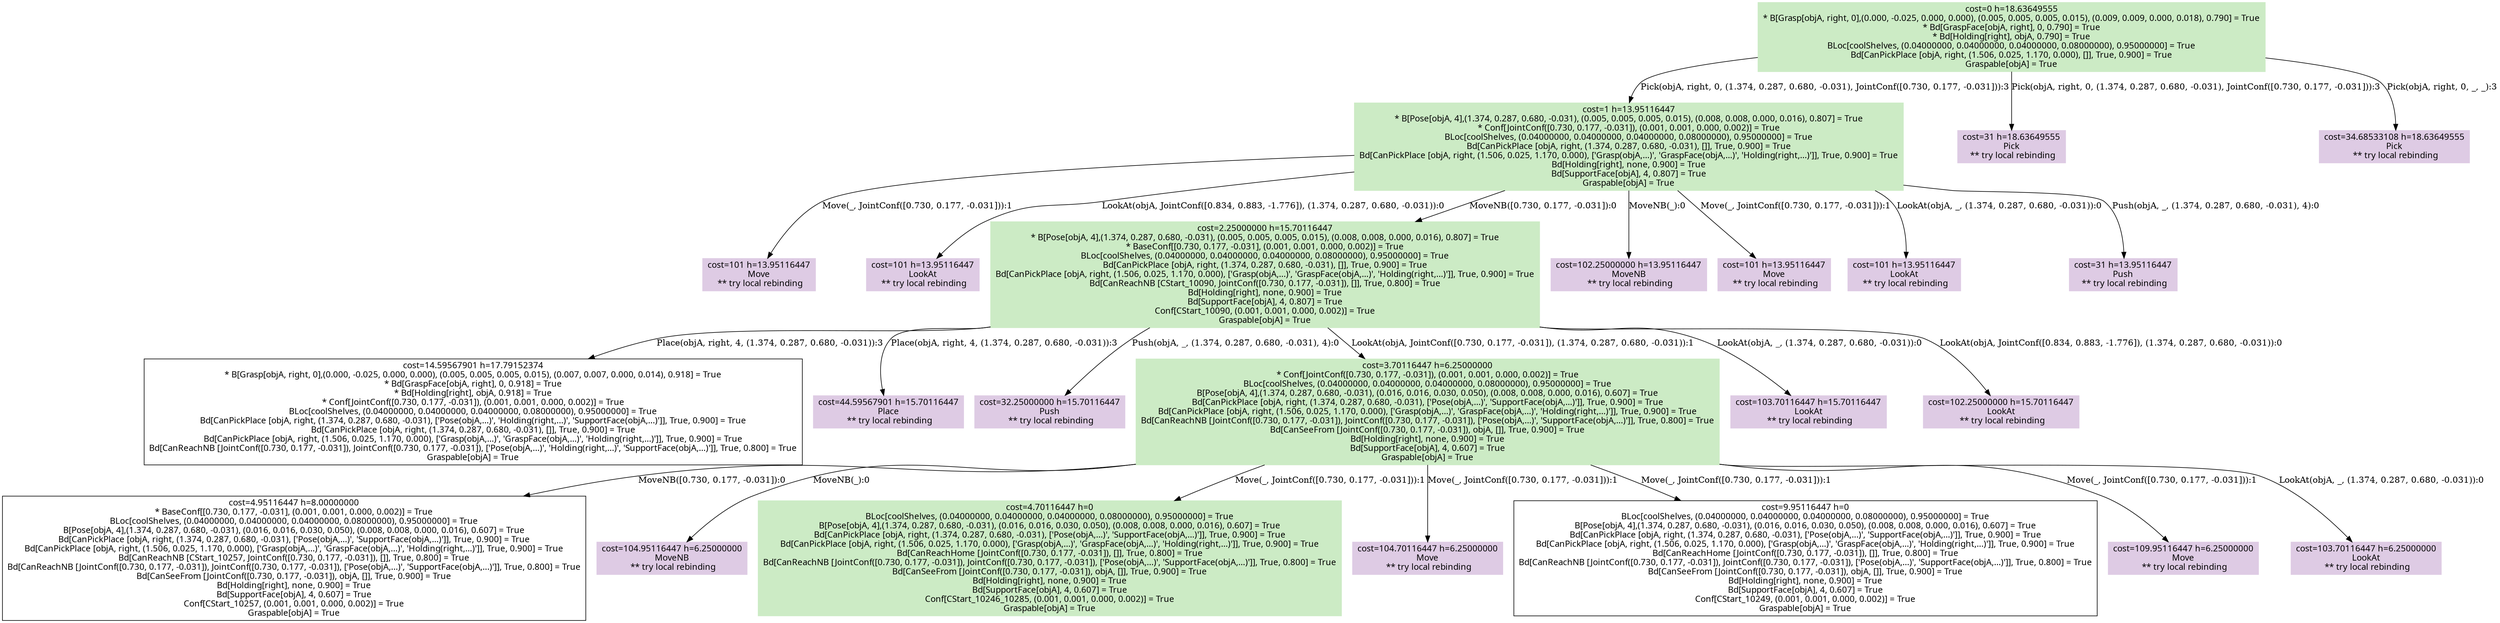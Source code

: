 digraph G {
    ordering=out;
    node [fontname=HelveticaBold];
    "4511" [shape=box, style=filled, colorscheme=pastel16, color=2, label="cost=0 h=18.63649555\n* B[Grasp[objA, right, 0],(0.000, -0.025, 0.000, 0.000), (0.005, 0.005, 0.005, 0.015), (0.009, 0.009, 0.000, 0.018), 0.790] = True\n* Bd[GraspFace[objA, right], 0, 0.790] = True\n* Bd[Holding[right], objA, 0.790] = True\nBLoc[coolShelves, (0.04000000, 0.04000000, 0.04000000, 0.08000000), 0.95000000] = True\nBd[CanPickPlace [objA, right, (1.506, 0.025, 1.170, 0.000), []], True, 0.900] = True\nGraspable[objA] = True\n"];
    "4511" [shape=box, label="cost=0 h=18.63649555\n* B[Grasp[objA, right, 0],(0.000, -0.025, 0.000, 0.000), (0.005, 0.005, 0.005, 0.015), (0.009, 0.009, 0.000, 0.018), 0.790] = True\n* Bd[GraspFace[objA, right], 0, 0.790] = True\n* Bd[Holding[right], objA, 0.790] = True\nBLoc[coolShelves, (0.04000000, 0.04000000, 0.04000000, 0.08000000), 0.95000000] = True\nBd[CanPickPlace [objA, right, (1.506, 0.025, 1.170, 0.000), []], True, 0.900] = True\nGraspable[objA] = True\n"];
    "5523" [shape=box, label="cost=1 h=13.95116447\n* B[Pose[objA, 4],(1.374, 0.287, 0.680, -0.031), (0.005, 0.005, 0.005, 0.015), (0.008, 0.008, 0.000, 0.016), 0.807] = True\n* Conf[JointConf([0.730, 0.177, -0.031]), (0.001, 0.001, 0.000, 0.002)] = True\nBLoc[coolShelves, (0.04000000, 0.04000000, 0.04000000, 0.08000000), 0.95000000] = True\nBd[CanPickPlace [objA, right, (1.374, 0.287, 0.680, -0.031), []], True, 0.900] = True\nBd[CanPickPlace [objA, right, (1.506, 0.025, 1.170, 0.000), ['Grasp(objA,...)', 'GraspFace(objA,...)', 'Holding(right,...)']], True, 0.900] = True\nBd[Holding[right], none, 0.900] = True\nBd[SupportFace[objA], 4, 0.807] = True\nGraspable[objA] = True\n"];
    "4511" -> "5523"[label="Pick(objA, right, 0, (1.374, 0.287, 0.680, -0.031), JointConf([0.730, 0.177, -0.031])):3"];
    "4511" [shape=box, label="cost=0 h=18.63649555\n* B[Grasp[objA, right, 0],(0.000, -0.025, 0.000, 0.000), (0.005, 0.005, 0.005, 0.015), (0.009, 0.009, 0.000, 0.018), 0.790] = True\n* Bd[GraspFace[objA, right], 0, 0.790] = True\n* Bd[Holding[right], objA, 0.790] = True\nBLoc[coolShelves, (0.04000000, 0.04000000, 0.04000000, 0.08000000), 0.95000000] = True\nBd[CanPickPlace [objA, right, (1.506, 0.025, 1.170, 0.000), []], True, 0.900] = True\nGraspable[objA] = True\n"];
    "5529" [shape=box, style=filled, colorscheme=pastel16, color=4, label="cost=31 h=18.63649555\nPick\n ** try local rebinding"];
    "4511" -> "5529"[label="Pick(objA, right, 0, (1.374, 0.287, 0.680, -0.031), JointConf([0.730, 0.177, -0.031])):3"];
    "4511" [shape=box, label="cost=0 h=18.63649555\n* B[Grasp[objA, right, 0],(0.000, -0.025, 0.000, 0.000), (0.005, 0.005, 0.005, 0.015), (0.009, 0.009, 0.000, 0.018), 0.790] = True\n* Bd[GraspFace[objA, right], 0, 0.790] = True\n* Bd[Holding[right], objA, 0.790] = True\nBLoc[coolShelves, (0.04000000, 0.04000000, 0.04000000, 0.08000000), 0.95000000] = True\nBd[CanPickPlace [objA, right, (1.506, 0.025, 1.170, 0.000), []], True, 0.900] = True\nGraspable[objA] = True\n"];
    "5533" [shape=box, style=filled, colorscheme=pastel16, color=4, label="cost=34.68533108 h=18.63649555\nPick\n ** try local rebinding"];
    "4511" -> "5533"[label="Pick(objA, right, 0, _, _):3"];
    "5523" [shape=box, style=filled, colorscheme=pastel16, color=2, label="cost=1 h=13.95116447\n* B[Pose[objA, 4],(1.374, 0.287, 0.680, -0.031), (0.005, 0.005, 0.005, 0.015), (0.008, 0.008, 0.000, 0.016), 0.807] = True\n* Conf[JointConf([0.730, 0.177, -0.031]), (0.001, 0.001, 0.000, 0.002)] = True\nBLoc[coolShelves, (0.04000000, 0.04000000, 0.04000000, 0.08000000), 0.95000000] = True\nBd[CanPickPlace [objA, right, (1.374, 0.287, 0.680, -0.031), []], True, 0.900] = True\nBd[CanPickPlace [objA, right, (1.506, 0.025, 1.170, 0.000), ['Grasp(objA,...)', 'GraspFace(objA,...)', 'Holding(right,...)']], True, 0.900] = True\nBd[Holding[right], none, 0.900] = True\nBd[SupportFace[objA], 4, 0.807] = True\nGraspable[objA] = True\n"];
    "5523" [shape=box, label="cost=1 h=13.95116447\n* B[Pose[objA, 4],(1.374, 0.287, 0.680, -0.031), (0.005, 0.005, 0.005, 0.015), (0.008, 0.008, 0.000, 0.016), 0.807] = True\n* Conf[JointConf([0.730, 0.177, -0.031]), (0.001, 0.001, 0.000, 0.002)] = True\nBLoc[coolShelves, (0.04000000, 0.04000000, 0.04000000, 0.08000000), 0.95000000] = True\nBd[CanPickPlace [objA, right, (1.374, 0.287, 0.680, -0.031), []], True, 0.900] = True\nBd[CanPickPlace [objA, right, (1.506, 0.025, 1.170, 0.000), ['Grasp(objA,...)', 'GraspFace(objA,...)', 'Holding(right,...)']], True, 0.900] = True\nBd[Holding[right], none, 0.900] = True\nBd[SupportFace[objA], 4, 0.807] = True\nGraspable[objA] = True\n"];
    "5534" [shape=box, style=filled, colorscheme=pastel16, color=4, label="cost=101 h=13.95116447\nMove\n ** try local rebinding"];
    "5523" -> "5534"[label="Move(_, JointConf([0.730, 0.177, -0.031])):1"];
    "5523" [shape=box, label="cost=1 h=13.95116447\n* B[Pose[objA, 4],(1.374, 0.287, 0.680, -0.031), (0.005, 0.005, 0.005, 0.015), (0.008, 0.008, 0.000, 0.016), 0.807] = True\n* Conf[JointConf([0.730, 0.177, -0.031]), (0.001, 0.001, 0.000, 0.002)] = True\nBLoc[coolShelves, (0.04000000, 0.04000000, 0.04000000, 0.08000000), 0.95000000] = True\nBd[CanPickPlace [objA, right, (1.374, 0.287, 0.680, -0.031), []], True, 0.900] = True\nBd[CanPickPlace [objA, right, (1.506, 0.025, 1.170, 0.000), ['Grasp(objA,...)', 'GraspFace(objA,...)', 'Holding(right,...)']], True, 0.900] = True\nBd[Holding[right], none, 0.900] = True\nBd[SupportFace[objA], 4, 0.807] = True\nGraspable[objA] = True\n"];
    "5535" [shape=box, style=filled, colorscheme=pastel16, color=4, label="cost=101 h=13.95116447\nLookAt\n ** try local rebinding"];
    "5523" -> "5535"[label="LookAt(objA, JointConf([0.834, 0.883, -1.776]), (1.374, 0.287, 0.680, -0.031)):0"];
    "5523" [shape=box, label="cost=1 h=13.95116447\n* B[Pose[objA, 4],(1.374, 0.287, 0.680, -0.031), (0.005, 0.005, 0.005, 0.015), (0.008, 0.008, 0.000, 0.016), 0.807] = True\n* Conf[JointConf([0.730, 0.177, -0.031]), (0.001, 0.001, 0.000, 0.002)] = True\nBLoc[coolShelves, (0.04000000, 0.04000000, 0.04000000, 0.08000000), 0.95000000] = True\nBd[CanPickPlace [objA, right, (1.374, 0.287, 0.680, -0.031), []], True, 0.900] = True\nBd[CanPickPlace [objA, right, (1.506, 0.025, 1.170, 0.000), ['Grasp(objA,...)', 'GraspFace(objA,...)', 'Holding(right,...)']], True, 0.900] = True\nBd[Holding[right], none, 0.900] = True\nBd[SupportFace[objA], 4, 0.807] = True\nGraspable[objA] = True\n"];
    "5536" [shape=box, label="cost=2.25000000 h=15.70116447\n* B[Pose[objA, 4],(1.374, 0.287, 0.680, -0.031), (0.005, 0.005, 0.005, 0.015), (0.008, 0.008, 0.000, 0.016), 0.807] = True\n* BaseConf[[0.730, 0.177, -0.031], (0.001, 0.001, 0.000, 0.002)] = True\nBLoc[coolShelves, (0.04000000, 0.04000000, 0.04000000, 0.08000000), 0.95000000] = True\nBd[CanPickPlace [objA, right, (1.374, 0.287, 0.680, -0.031), []], True, 0.900] = True\nBd[CanPickPlace [objA, right, (1.506, 0.025, 1.170, 0.000), ['Grasp(objA,...)', 'GraspFace(objA,...)', 'Holding(right,...)']], True, 0.900] = True\nBd[CanReachNB [CStart_10090, JointConf([0.730, 0.177, -0.031]), []], True, 0.800] = True\nBd[Holding[right], none, 0.900] = True\nBd[SupportFace[objA], 4, 0.807] = True\nConf[CStart_10090, (0.001, 0.001, 0.000, 0.002)] = True\nGraspable[objA] = True\n"];
    "5523" -> "5536"[label="MoveNB([0.730, 0.177, -0.031]):0"];
    "5523" [shape=box, label="cost=1 h=13.95116447\n* B[Pose[objA, 4],(1.374, 0.287, 0.680, -0.031), (0.005, 0.005, 0.005, 0.015), (0.008, 0.008, 0.000, 0.016), 0.807] = True\n* Conf[JointConf([0.730, 0.177, -0.031]), (0.001, 0.001, 0.000, 0.002)] = True\nBLoc[coolShelves, (0.04000000, 0.04000000, 0.04000000, 0.08000000), 0.95000000] = True\nBd[CanPickPlace [objA, right, (1.374, 0.287, 0.680, -0.031), []], True, 0.900] = True\nBd[CanPickPlace [objA, right, (1.506, 0.025, 1.170, 0.000), ['Grasp(objA,...)', 'GraspFace(objA,...)', 'Holding(right,...)']], True, 0.900] = True\nBd[Holding[right], none, 0.900] = True\nBd[SupportFace[objA], 4, 0.807] = True\nGraspable[objA] = True\n"];
    "5537" [shape=box, style=filled, colorscheme=pastel16, color=4, label="cost=102.25000000 h=13.95116447\nMoveNB\n ** try local rebinding"];
    "5523" -> "5537"[label="MoveNB(_):0"];
    "5523" [shape=box, label="cost=1 h=13.95116447\n* B[Pose[objA, 4],(1.374, 0.287, 0.680, -0.031), (0.005, 0.005, 0.005, 0.015), (0.008, 0.008, 0.000, 0.016), 0.807] = True\n* Conf[JointConf([0.730, 0.177, -0.031]), (0.001, 0.001, 0.000, 0.002)] = True\nBLoc[coolShelves, (0.04000000, 0.04000000, 0.04000000, 0.08000000), 0.95000000] = True\nBd[CanPickPlace [objA, right, (1.374, 0.287, 0.680, -0.031), []], True, 0.900] = True\nBd[CanPickPlace [objA, right, (1.506, 0.025, 1.170, 0.000), ['Grasp(objA,...)', 'GraspFace(objA,...)', 'Holding(right,...)']], True, 0.900] = True\nBd[Holding[right], none, 0.900] = True\nBd[SupportFace[objA], 4, 0.807] = True\nGraspable[objA] = True\n"];
    "5540" [shape=box, style=filled, colorscheme=pastel16, color=4, label="cost=101 h=13.95116447\nMove\n ** try local rebinding"];
    "5523" -> "5540"[label="Move(_, JointConf([0.730, 0.177, -0.031])):1"];
    "5523" [shape=box, label="cost=1 h=13.95116447\n* B[Pose[objA, 4],(1.374, 0.287, 0.680, -0.031), (0.005, 0.005, 0.005, 0.015), (0.008, 0.008, 0.000, 0.016), 0.807] = True\n* Conf[JointConf([0.730, 0.177, -0.031]), (0.001, 0.001, 0.000, 0.002)] = True\nBLoc[coolShelves, (0.04000000, 0.04000000, 0.04000000, 0.08000000), 0.95000000] = True\nBd[CanPickPlace [objA, right, (1.374, 0.287, 0.680, -0.031), []], True, 0.900] = True\nBd[CanPickPlace [objA, right, (1.506, 0.025, 1.170, 0.000), ['Grasp(objA,...)', 'GraspFace(objA,...)', 'Holding(right,...)']], True, 0.900] = True\nBd[Holding[right], none, 0.900] = True\nBd[SupportFace[objA], 4, 0.807] = True\nGraspable[objA] = True\n"];
    "5541" [shape=box, style=filled, colorscheme=pastel16, color=4, label="cost=101 h=13.95116447\nLookAt\n ** try local rebinding"];
    "5523" -> "5541"[label="LookAt(objA, _, (1.374, 0.287, 0.680, -0.031)):0"];
    "5523" [shape=box, label="cost=1 h=13.95116447\n* B[Pose[objA, 4],(1.374, 0.287, 0.680, -0.031), (0.005, 0.005, 0.005, 0.015), (0.008, 0.008, 0.000, 0.016), 0.807] = True\n* Conf[JointConf([0.730, 0.177, -0.031]), (0.001, 0.001, 0.000, 0.002)] = True\nBLoc[coolShelves, (0.04000000, 0.04000000, 0.04000000, 0.08000000), 0.95000000] = True\nBd[CanPickPlace [objA, right, (1.374, 0.287, 0.680, -0.031), []], True, 0.900] = True\nBd[CanPickPlace [objA, right, (1.506, 0.025, 1.170, 0.000), ['Grasp(objA,...)', 'GraspFace(objA,...)', 'Holding(right,...)']], True, 0.900] = True\nBd[Holding[right], none, 0.900] = True\nBd[SupportFace[objA], 4, 0.807] = True\nGraspable[objA] = True\n"];
    "5542" [shape=box, style=filled, colorscheme=pastel16, color=4, label="cost=31 h=13.95116447\nPush\n ** try local rebinding"];
    "5523" -> "5542"[label="Push(objA, _, (1.374, 0.287, 0.680, -0.031), 4):0"];
    "5536" [shape=box, style=filled, colorscheme=pastel16, color=2, label="cost=2.25000000 h=15.70116447\n* B[Pose[objA, 4],(1.374, 0.287, 0.680, -0.031), (0.005, 0.005, 0.005, 0.015), (0.008, 0.008, 0.000, 0.016), 0.807] = True\n* BaseConf[[0.730, 0.177, -0.031], (0.001, 0.001, 0.000, 0.002)] = True\nBLoc[coolShelves, (0.04000000, 0.04000000, 0.04000000, 0.08000000), 0.95000000] = True\nBd[CanPickPlace [objA, right, (1.374, 0.287, 0.680, -0.031), []], True, 0.900] = True\nBd[CanPickPlace [objA, right, (1.506, 0.025, 1.170, 0.000), ['Grasp(objA,...)', 'GraspFace(objA,...)', 'Holding(right,...)']], True, 0.900] = True\nBd[CanReachNB [CStart_10090, JointConf([0.730, 0.177, -0.031]), []], True, 0.800] = True\nBd[Holding[right], none, 0.900] = True\nBd[SupportFace[objA], 4, 0.807] = True\nConf[CStart_10090, (0.001, 0.001, 0.000, 0.002)] = True\nGraspable[objA] = True\n"];
    "5536" [shape=box, label="cost=2.25000000 h=15.70116447\n* B[Pose[objA, 4],(1.374, 0.287, 0.680, -0.031), (0.005, 0.005, 0.005, 0.015), (0.008, 0.008, 0.000, 0.016), 0.807] = True\n* BaseConf[[0.730, 0.177, -0.031], (0.001, 0.001, 0.000, 0.002)] = True\nBLoc[coolShelves, (0.04000000, 0.04000000, 0.04000000, 0.08000000), 0.95000000] = True\nBd[CanPickPlace [objA, right, (1.374, 0.287, 0.680, -0.031), []], True, 0.900] = True\nBd[CanPickPlace [objA, right, (1.506, 0.025, 1.170, 0.000), ['Grasp(objA,...)', 'GraspFace(objA,...)', 'Holding(right,...)']], True, 0.900] = True\nBd[CanReachNB [CStart_10090, JointConf([0.730, 0.177, -0.031]), []], True, 0.800] = True\nBd[Holding[right], none, 0.900] = True\nBd[SupportFace[objA], 4, 0.807] = True\nConf[CStart_10090, (0.001, 0.001, 0.000, 0.002)] = True\nGraspable[objA] = True\n"];
    "5543" [shape=box, label="cost=14.59567901 h=17.79152374\n* B[Grasp[objA, right, 0],(0.000, -0.025, 0.000, 0.000), (0.005, 0.005, 0.005, 0.015), (0.007, 0.007, 0.000, 0.014), 0.918] = True\n* Bd[GraspFace[objA, right], 0, 0.918] = True\n* Bd[Holding[right], objA, 0.918] = True\n* Conf[JointConf([0.730, 0.177, -0.031]), (0.001, 0.001, 0.000, 0.002)] = True\nBLoc[coolShelves, (0.04000000, 0.04000000, 0.04000000, 0.08000000), 0.95000000] = True\nBd[CanPickPlace [objA, right, (1.374, 0.287, 0.680, -0.031), ['Pose(objA,...)', 'Holding(right,...)', 'SupportFace(objA,...)']], True, 0.900] = True\nBd[CanPickPlace [objA, right, (1.374, 0.287, 0.680, -0.031), []], True, 0.900] = True\nBd[CanPickPlace [objA, right, (1.506, 0.025, 1.170, 0.000), ['Grasp(objA,...)', 'GraspFace(objA,...)', 'Holding(right,...)']], True, 0.900] = True\nBd[CanReachNB [JointConf([0.730, 0.177, -0.031]), JointConf([0.730, 0.177, -0.031]), ['Pose(objA,...)', 'Holding(right,...)', 'SupportFace(objA,...)']], True, 0.800] = True\nGraspable[objA] = True\n"];
    "5536" -> "5543"[label="Place(objA, right, 4, (1.374, 0.287, 0.680, -0.031)):3"];
    "5536" [shape=box, label="cost=2.25000000 h=15.70116447\n* B[Pose[objA, 4],(1.374, 0.287, 0.680, -0.031), (0.005, 0.005, 0.005, 0.015), (0.008, 0.008, 0.000, 0.016), 0.807] = True\n* BaseConf[[0.730, 0.177, -0.031], (0.001, 0.001, 0.000, 0.002)] = True\nBLoc[coolShelves, (0.04000000, 0.04000000, 0.04000000, 0.08000000), 0.95000000] = True\nBd[CanPickPlace [objA, right, (1.374, 0.287, 0.680, -0.031), []], True, 0.900] = True\nBd[CanPickPlace [objA, right, (1.506, 0.025, 1.170, 0.000), ['Grasp(objA,...)', 'GraspFace(objA,...)', 'Holding(right,...)']], True, 0.900] = True\nBd[CanReachNB [CStart_10090, JointConf([0.730, 0.177, -0.031]), []], True, 0.800] = True\nBd[Holding[right], none, 0.900] = True\nBd[SupportFace[objA], 4, 0.807] = True\nConf[CStart_10090, (0.001, 0.001, 0.000, 0.002)] = True\nGraspable[objA] = True\n"];
    "5551" [shape=box, style=filled, colorscheme=pastel16, color=4, label="cost=44.59567901 h=15.70116447\nPlace\n ** try local rebinding"];
    "5536" -> "5551"[label="Place(objA, right, 4, (1.374, 0.287, 0.680, -0.031)):3"];
    "5536" [shape=box, label="cost=2.25000000 h=15.70116447\n* B[Pose[objA, 4],(1.374, 0.287, 0.680, -0.031), (0.005, 0.005, 0.005, 0.015), (0.008, 0.008, 0.000, 0.016), 0.807] = True\n* BaseConf[[0.730, 0.177, -0.031], (0.001, 0.001, 0.000, 0.002)] = True\nBLoc[coolShelves, (0.04000000, 0.04000000, 0.04000000, 0.08000000), 0.95000000] = True\nBd[CanPickPlace [objA, right, (1.374, 0.287, 0.680, -0.031), []], True, 0.900] = True\nBd[CanPickPlace [objA, right, (1.506, 0.025, 1.170, 0.000), ['Grasp(objA,...)', 'GraspFace(objA,...)', 'Holding(right,...)']], True, 0.900] = True\nBd[CanReachNB [CStart_10090, JointConf([0.730, 0.177, -0.031]), []], True, 0.800] = True\nBd[Holding[right], none, 0.900] = True\nBd[SupportFace[objA], 4, 0.807] = True\nConf[CStart_10090, (0.001, 0.001, 0.000, 0.002)] = True\nGraspable[objA] = True\n"];
    "5570" [shape=box, style=filled, colorscheme=pastel16, color=4, label="cost=32.25000000 h=15.70116447\nPush\n ** try local rebinding"];
    "5536" -> "5570"[label="Push(objA, _, (1.374, 0.287, 0.680, -0.031), 4):0"];
    "5536" [shape=box, label="cost=2.25000000 h=15.70116447\n* B[Pose[objA, 4],(1.374, 0.287, 0.680, -0.031), (0.005, 0.005, 0.005, 0.015), (0.008, 0.008, 0.000, 0.016), 0.807] = True\n* BaseConf[[0.730, 0.177, -0.031], (0.001, 0.001, 0.000, 0.002)] = True\nBLoc[coolShelves, (0.04000000, 0.04000000, 0.04000000, 0.08000000), 0.95000000] = True\nBd[CanPickPlace [objA, right, (1.374, 0.287, 0.680, -0.031), []], True, 0.900] = True\nBd[CanPickPlace [objA, right, (1.506, 0.025, 1.170, 0.000), ['Grasp(objA,...)', 'GraspFace(objA,...)', 'Holding(right,...)']], True, 0.900] = True\nBd[CanReachNB [CStart_10090, JointConf([0.730, 0.177, -0.031]), []], True, 0.800] = True\nBd[Holding[right], none, 0.900] = True\nBd[SupportFace[objA], 4, 0.807] = True\nConf[CStart_10090, (0.001, 0.001, 0.000, 0.002)] = True\nGraspable[objA] = True\n"];
    "5571" [shape=box, label="cost=3.70116447 h=6.25000000\n* Conf[JointConf([0.730, 0.177, -0.031]), (0.001, 0.001, 0.000, 0.002)] = True\nBLoc[coolShelves, (0.04000000, 0.04000000, 0.04000000, 0.08000000), 0.95000000] = True\nB[Pose[objA, 4],(1.374, 0.287, 0.680, -0.031), (0.016, 0.016, 0.030, 0.050), (0.008, 0.008, 0.000, 0.016), 0.607] = True\nBd[CanPickPlace [objA, right, (1.374, 0.287, 0.680, -0.031), ['Pose(objA,...)', 'SupportFace(objA,...)']], True, 0.900] = True\nBd[CanPickPlace [objA, right, (1.506, 0.025, 1.170, 0.000), ['Grasp(objA,...)', 'GraspFace(objA,...)', 'Holding(right,...)']], True, 0.900] = True\nBd[CanReachNB [JointConf([0.730, 0.177, -0.031]), JointConf([0.730, 0.177, -0.031]), ['Pose(objA,...)', 'SupportFace(objA,...)']], True, 0.800] = True\nBd[CanSeeFrom [JointConf([0.730, 0.177, -0.031]), objA, []], True, 0.900] = True\nBd[Holding[right], none, 0.900] = True\nBd[SupportFace[objA], 4, 0.607] = True\nGraspable[objA] = True\n"];
    "5536" -> "5571"[label="LookAt(objA, JointConf([0.730, 0.177, -0.031]), (1.374, 0.287, 0.680, -0.031)):1"];
    "5536" [shape=box, label="cost=2.25000000 h=15.70116447\n* B[Pose[objA, 4],(1.374, 0.287, 0.680, -0.031), (0.005, 0.005, 0.005, 0.015), (0.008, 0.008, 0.000, 0.016), 0.807] = True\n* BaseConf[[0.730, 0.177, -0.031], (0.001, 0.001, 0.000, 0.002)] = True\nBLoc[coolShelves, (0.04000000, 0.04000000, 0.04000000, 0.08000000), 0.95000000] = True\nBd[CanPickPlace [objA, right, (1.374, 0.287, 0.680, -0.031), []], True, 0.900] = True\nBd[CanPickPlace [objA, right, (1.506, 0.025, 1.170, 0.000), ['Grasp(objA,...)', 'GraspFace(objA,...)', 'Holding(right,...)']], True, 0.900] = True\nBd[CanReachNB [CStart_10090, JointConf([0.730, 0.177, -0.031]), []], True, 0.800] = True\nBd[Holding[right], none, 0.900] = True\nBd[SupportFace[objA], 4, 0.807] = True\nConf[CStart_10090, (0.001, 0.001, 0.000, 0.002)] = True\nGraspable[objA] = True\n"];
    "5580" [shape=box, style=filled, colorscheme=pastel16, color=4, label="cost=103.70116447 h=15.70116447\nLookAt\n ** try local rebinding"];
    "5536" -> "5580"[label="LookAt(objA, _, (1.374, 0.287, 0.680, -0.031)):0"];
    "5536" [shape=box, label="cost=2.25000000 h=15.70116447\n* B[Pose[objA, 4],(1.374, 0.287, 0.680, -0.031), (0.005, 0.005, 0.005, 0.015), (0.008, 0.008, 0.000, 0.016), 0.807] = True\n* BaseConf[[0.730, 0.177, -0.031], (0.001, 0.001, 0.000, 0.002)] = True\nBLoc[coolShelves, (0.04000000, 0.04000000, 0.04000000, 0.08000000), 0.95000000] = True\nBd[CanPickPlace [objA, right, (1.374, 0.287, 0.680, -0.031), []], True, 0.900] = True\nBd[CanPickPlace [objA, right, (1.506, 0.025, 1.170, 0.000), ['Grasp(objA,...)', 'GraspFace(objA,...)', 'Holding(right,...)']], True, 0.900] = True\nBd[CanReachNB [CStart_10090, JointConf([0.730, 0.177, -0.031]), []], True, 0.800] = True\nBd[Holding[right], none, 0.900] = True\nBd[SupportFace[objA], 4, 0.807] = True\nConf[CStart_10090, (0.001, 0.001, 0.000, 0.002)] = True\nGraspable[objA] = True\n"];
    "5590" [shape=box, style=filled, colorscheme=pastel16, color=4, label="cost=102.25000000 h=15.70116447\nLookAt\n ** try local rebinding"];
    "5536" -> "5590"[label="LookAt(objA, JointConf([0.834, 0.883, -1.776]), (1.374, 0.287, 0.680, -0.031)):0"];
    "5571" [shape=box, style=filled, colorscheme=pastel16, color=2, label="cost=3.70116447 h=6.25000000\n* Conf[JointConf([0.730, 0.177, -0.031]), (0.001, 0.001, 0.000, 0.002)] = True\nBLoc[coolShelves, (0.04000000, 0.04000000, 0.04000000, 0.08000000), 0.95000000] = True\nB[Pose[objA, 4],(1.374, 0.287, 0.680, -0.031), (0.016, 0.016, 0.030, 0.050), (0.008, 0.008, 0.000, 0.016), 0.607] = True\nBd[CanPickPlace [objA, right, (1.374, 0.287, 0.680, -0.031), ['Pose(objA,...)', 'SupportFace(objA,...)']], True, 0.900] = True\nBd[CanPickPlace [objA, right, (1.506, 0.025, 1.170, 0.000), ['Grasp(objA,...)', 'GraspFace(objA,...)', 'Holding(right,...)']], True, 0.900] = True\nBd[CanReachNB [JointConf([0.730, 0.177, -0.031]), JointConf([0.730, 0.177, -0.031]), ['Pose(objA,...)', 'SupportFace(objA,...)']], True, 0.800] = True\nBd[CanSeeFrom [JointConf([0.730, 0.177, -0.031]), objA, []], True, 0.900] = True\nBd[Holding[right], none, 0.900] = True\nBd[SupportFace[objA], 4, 0.607] = True\nGraspable[objA] = True\n"];
    "5571" [shape=box, label="cost=3.70116447 h=6.25000000\n* Conf[JointConf([0.730, 0.177, -0.031]), (0.001, 0.001, 0.000, 0.002)] = True\nBLoc[coolShelves, (0.04000000, 0.04000000, 0.04000000, 0.08000000), 0.95000000] = True\nB[Pose[objA, 4],(1.374, 0.287, 0.680, -0.031), (0.016, 0.016, 0.030, 0.050), (0.008, 0.008, 0.000, 0.016), 0.607] = True\nBd[CanPickPlace [objA, right, (1.374, 0.287, 0.680, -0.031), ['Pose(objA,...)', 'SupportFace(objA,...)']], True, 0.900] = True\nBd[CanPickPlace [objA, right, (1.506, 0.025, 1.170, 0.000), ['Grasp(objA,...)', 'GraspFace(objA,...)', 'Holding(right,...)']], True, 0.900] = True\nBd[CanReachNB [JointConf([0.730, 0.177, -0.031]), JointConf([0.730, 0.177, -0.031]), ['Pose(objA,...)', 'SupportFace(objA,...)']], True, 0.800] = True\nBd[CanSeeFrom [JointConf([0.730, 0.177, -0.031]), objA, []], True, 0.900] = True\nBd[Holding[right], none, 0.900] = True\nBd[SupportFace[objA], 4, 0.607] = True\nGraspable[objA] = True\n"];
    "5591" [shape=box, label="cost=4.95116447 h=8.00000000\n* BaseConf[[0.730, 0.177, -0.031], (0.001, 0.001, 0.000, 0.002)] = True\nBLoc[coolShelves, (0.04000000, 0.04000000, 0.04000000, 0.08000000), 0.95000000] = True\nB[Pose[objA, 4],(1.374, 0.287, 0.680, -0.031), (0.016, 0.016, 0.030, 0.050), (0.008, 0.008, 0.000, 0.016), 0.607] = True\nBd[CanPickPlace [objA, right, (1.374, 0.287, 0.680, -0.031), ['Pose(objA,...)', 'SupportFace(objA,...)']], True, 0.900] = True\nBd[CanPickPlace [objA, right, (1.506, 0.025, 1.170, 0.000), ['Grasp(objA,...)', 'GraspFace(objA,...)', 'Holding(right,...)']], True, 0.900] = True\nBd[CanReachNB [CStart_10257, JointConf([0.730, 0.177, -0.031]), []], True, 0.800] = True\nBd[CanReachNB [JointConf([0.730, 0.177, -0.031]), JointConf([0.730, 0.177, -0.031]), ['Pose(objA,...)', 'SupportFace(objA,...)']], True, 0.800] = True\nBd[CanSeeFrom [JointConf([0.730, 0.177, -0.031]), objA, []], True, 0.900] = True\nBd[Holding[right], none, 0.900] = True\nBd[SupportFace[objA], 4, 0.607] = True\nConf[CStart_10257, (0.001, 0.001, 0.000, 0.002)] = True\nGraspable[objA] = True\n"];
    "5571" -> "5591"[label="MoveNB([0.730, 0.177, -0.031]):0"];
    "5571" [shape=box, label="cost=3.70116447 h=6.25000000\n* Conf[JointConf([0.730, 0.177, -0.031]), (0.001, 0.001, 0.000, 0.002)] = True\nBLoc[coolShelves, (0.04000000, 0.04000000, 0.04000000, 0.08000000), 0.95000000] = True\nB[Pose[objA, 4],(1.374, 0.287, 0.680, -0.031), (0.016, 0.016, 0.030, 0.050), (0.008, 0.008, 0.000, 0.016), 0.607] = True\nBd[CanPickPlace [objA, right, (1.374, 0.287, 0.680, -0.031), ['Pose(objA,...)', 'SupportFace(objA,...)']], True, 0.900] = True\nBd[CanPickPlace [objA, right, (1.506, 0.025, 1.170, 0.000), ['Grasp(objA,...)', 'GraspFace(objA,...)', 'Holding(right,...)']], True, 0.900] = True\nBd[CanReachNB [JointConf([0.730, 0.177, -0.031]), JointConf([0.730, 0.177, -0.031]), ['Pose(objA,...)', 'SupportFace(objA,...)']], True, 0.800] = True\nBd[CanSeeFrom [JointConf([0.730, 0.177, -0.031]), objA, []], True, 0.900] = True\nBd[Holding[right], none, 0.900] = True\nBd[SupportFace[objA], 4, 0.607] = True\nGraspable[objA] = True\n"];
    "5592" [shape=box, style=filled, colorscheme=pastel16, color=4, label="cost=104.95116447 h=6.25000000\nMoveNB\n ** try local rebinding"];
    "5571" -> "5592"[label="MoveNB(_):0"];
    "5571" [shape=box, label="cost=3.70116447 h=6.25000000\n* Conf[JointConf([0.730, 0.177, -0.031]), (0.001, 0.001, 0.000, 0.002)] = True\nBLoc[coolShelves, (0.04000000, 0.04000000, 0.04000000, 0.08000000), 0.95000000] = True\nB[Pose[objA, 4],(1.374, 0.287, 0.680, -0.031), (0.016, 0.016, 0.030, 0.050), (0.008, 0.008, 0.000, 0.016), 0.607] = True\nBd[CanPickPlace [objA, right, (1.374, 0.287, 0.680, -0.031), ['Pose(objA,...)', 'SupportFace(objA,...)']], True, 0.900] = True\nBd[CanPickPlace [objA, right, (1.506, 0.025, 1.170, 0.000), ['Grasp(objA,...)', 'GraspFace(objA,...)', 'Holding(right,...)']], True, 0.900] = True\nBd[CanReachNB [JointConf([0.730, 0.177, -0.031]), JointConf([0.730, 0.177, -0.031]), ['Pose(objA,...)', 'SupportFace(objA,...)']], True, 0.800] = True\nBd[CanSeeFrom [JointConf([0.730, 0.177, -0.031]), objA, []], True, 0.900] = True\nBd[Holding[right], none, 0.900] = True\nBd[SupportFace[objA], 4, 0.607] = True\nGraspable[objA] = True\n"];
    "5595" [shape=box, label="cost=4.70116447 h=0\nBLoc[coolShelves, (0.04000000, 0.04000000, 0.04000000, 0.08000000), 0.95000000] = True\nB[Pose[objA, 4],(1.374, 0.287, 0.680, -0.031), (0.016, 0.016, 0.030, 0.050), (0.008, 0.008, 0.000, 0.016), 0.607] = True\nBd[CanPickPlace [objA, right, (1.374, 0.287, 0.680, -0.031), ['Pose(objA,...)', 'SupportFace(objA,...)']], True, 0.900] = True\nBd[CanPickPlace [objA, right, (1.506, 0.025, 1.170, 0.000), ['Grasp(objA,...)', 'GraspFace(objA,...)', 'Holding(right,...)']], True, 0.900] = True\nBd[CanReachHome [JointConf([0.730, 0.177, -0.031]), []], True, 0.800] = True\nBd[CanReachNB [JointConf([0.730, 0.177, -0.031]), JointConf([0.730, 0.177, -0.031]), ['Pose(objA,...)', 'SupportFace(objA,...)']], True, 0.800] = True\nBd[CanSeeFrom [JointConf([0.730, 0.177, -0.031]), objA, []], True, 0.900] = True\nBd[Holding[right], none, 0.900] = True\nBd[SupportFace[objA], 4, 0.607] = True\nConf[CStart_10246_10285, (0.001, 0.001, 0.000, 0.002)] = True\nGraspable[objA] = True\n"];
    "5571" -> "5595"[label="Move(_, JointConf([0.730, 0.177, -0.031])):1"];
    "5571" [shape=box, label="cost=3.70116447 h=6.25000000\n* Conf[JointConf([0.730, 0.177, -0.031]), (0.001, 0.001, 0.000, 0.002)] = True\nBLoc[coolShelves, (0.04000000, 0.04000000, 0.04000000, 0.08000000), 0.95000000] = True\nB[Pose[objA, 4],(1.374, 0.287, 0.680, -0.031), (0.016, 0.016, 0.030, 0.050), (0.008, 0.008, 0.000, 0.016), 0.607] = True\nBd[CanPickPlace [objA, right, (1.374, 0.287, 0.680, -0.031), ['Pose(objA,...)', 'SupportFace(objA,...)']], True, 0.900] = True\nBd[CanPickPlace [objA, right, (1.506, 0.025, 1.170, 0.000), ['Grasp(objA,...)', 'GraspFace(objA,...)', 'Holding(right,...)']], True, 0.900] = True\nBd[CanReachNB [JointConf([0.730, 0.177, -0.031]), JointConf([0.730, 0.177, -0.031]), ['Pose(objA,...)', 'SupportFace(objA,...)']], True, 0.800] = True\nBd[CanSeeFrom [JointConf([0.730, 0.177, -0.031]), objA, []], True, 0.900] = True\nBd[Holding[right], none, 0.900] = True\nBd[SupportFace[objA], 4, 0.607] = True\nGraspable[objA] = True\n"];
    "5596" [shape=box, style=filled, colorscheme=pastel16, color=4, label="cost=104.70116447 h=6.25000000\nMove\n ** try local rebinding"];
    "5571" -> "5596"[label="Move(_, JointConf([0.730, 0.177, -0.031])):1"];
    "5571" [shape=box, label="cost=3.70116447 h=6.25000000\n* Conf[JointConf([0.730, 0.177, -0.031]), (0.001, 0.001, 0.000, 0.002)] = True\nBLoc[coolShelves, (0.04000000, 0.04000000, 0.04000000, 0.08000000), 0.95000000] = True\nB[Pose[objA, 4],(1.374, 0.287, 0.680, -0.031), (0.016, 0.016, 0.030, 0.050), (0.008, 0.008, 0.000, 0.016), 0.607] = True\nBd[CanPickPlace [objA, right, (1.374, 0.287, 0.680, -0.031), ['Pose(objA,...)', 'SupportFace(objA,...)']], True, 0.900] = True\nBd[CanPickPlace [objA, right, (1.506, 0.025, 1.170, 0.000), ['Grasp(objA,...)', 'GraspFace(objA,...)', 'Holding(right,...)']], True, 0.900] = True\nBd[CanReachNB [JointConf([0.730, 0.177, -0.031]), JointConf([0.730, 0.177, -0.031]), ['Pose(objA,...)', 'SupportFace(objA,...)']], True, 0.800] = True\nBd[CanSeeFrom [JointConf([0.730, 0.177, -0.031]), objA, []], True, 0.900] = True\nBd[Holding[right], none, 0.900] = True\nBd[SupportFace[objA], 4, 0.607] = True\nGraspable[objA] = True\n"];
    "5598" [shape=box, label="cost=9.95116447 h=0\nBLoc[coolShelves, (0.04000000, 0.04000000, 0.04000000, 0.08000000), 0.95000000] = True\nB[Pose[objA, 4],(1.374, 0.287, 0.680, -0.031), (0.016, 0.016, 0.030, 0.050), (0.008, 0.008, 0.000, 0.016), 0.607] = True\nBd[CanPickPlace [objA, right, (1.374, 0.287, 0.680, -0.031), ['Pose(objA,...)', 'SupportFace(objA,...)']], True, 0.900] = True\nBd[CanPickPlace [objA, right, (1.506, 0.025, 1.170, 0.000), ['Grasp(objA,...)', 'GraspFace(objA,...)', 'Holding(right,...)']], True, 0.900] = True\nBd[CanReachHome [JointConf([0.730, 0.177, -0.031]), []], True, 0.800] = True\nBd[CanReachNB [JointConf([0.730, 0.177, -0.031]), JointConf([0.730, 0.177, -0.031]), ['Pose(objA,...)', 'SupportFace(objA,...)']], True, 0.800] = True\nBd[CanSeeFrom [JointConf([0.730, 0.177, -0.031]), objA, []], True, 0.900] = True\nBd[Holding[right], none, 0.900] = True\nBd[SupportFace[objA], 4, 0.607] = True\nConf[CStart_10249, (0.001, 0.001, 0.000, 0.002)] = True\nGraspable[objA] = True\n"];
    "5571" -> "5598"[label="Move(_, JointConf([0.730, 0.177, -0.031])):1"];
    "5571" [shape=box, label="cost=3.70116447 h=6.25000000\n* Conf[JointConf([0.730, 0.177, -0.031]), (0.001, 0.001, 0.000, 0.002)] = True\nBLoc[coolShelves, (0.04000000, 0.04000000, 0.04000000, 0.08000000), 0.95000000] = True\nB[Pose[objA, 4],(1.374, 0.287, 0.680, -0.031), (0.016, 0.016, 0.030, 0.050), (0.008, 0.008, 0.000, 0.016), 0.607] = True\nBd[CanPickPlace [objA, right, (1.374, 0.287, 0.680, -0.031), ['Pose(objA,...)', 'SupportFace(objA,...)']], True, 0.900] = True\nBd[CanPickPlace [objA, right, (1.506, 0.025, 1.170, 0.000), ['Grasp(objA,...)', 'GraspFace(objA,...)', 'Holding(right,...)']], True, 0.900] = True\nBd[CanReachNB [JointConf([0.730, 0.177, -0.031]), JointConf([0.730, 0.177, -0.031]), ['Pose(objA,...)', 'SupportFace(objA,...)']], True, 0.800] = True\nBd[CanSeeFrom [JointConf([0.730, 0.177, -0.031]), objA, []], True, 0.900] = True\nBd[Holding[right], none, 0.900] = True\nBd[SupportFace[objA], 4, 0.607] = True\nGraspable[objA] = True\n"];
    "5599" [shape=box, style=filled, colorscheme=pastel16, color=4, label="cost=109.95116447 h=6.25000000\nMove\n ** try local rebinding"];
    "5571" -> "5599"[label="Move(_, JointConf([0.730, 0.177, -0.031])):1"];
    "5571" [shape=box, label="cost=3.70116447 h=6.25000000\n* Conf[JointConf([0.730, 0.177, -0.031]), (0.001, 0.001, 0.000, 0.002)] = True\nBLoc[coolShelves, (0.04000000, 0.04000000, 0.04000000, 0.08000000), 0.95000000] = True\nB[Pose[objA, 4],(1.374, 0.287, 0.680, -0.031), (0.016, 0.016, 0.030, 0.050), (0.008, 0.008, 0.000, 0.016), 0.607] = True\nBd[CanPickPlace [objA, right, (1.374, 0.287, 0.680, -0.031), ['Pose(objA,...)', 'SupportFace(objA,...)']], True, 0.900] = True\nBd[CanPickPlace [objA, right, (1.506, 0.025, 1.170, 0.000), ['Grasp(objA,...)', 'GraspFace(objA,...)', 'Holding(right,...)']], True, 0.900] = True\nBd[CanReachNB [JointConf([0.730, 0.177, -0.031]), JointConf([0.730, 0.177, -0.031]), ['Pose(objA,...)', 'SupportFace(objA,...)']], True, 0.800] = True\nBd[CanSeeFrom [JointConf([0.730, 0.177, -0.031]), objA, []], True, 0.900] = True\nBd[Holding[right], none, 0.900] = True\nBd[SupportFace[objA], 4, 0.607] = True\nGraspable[objA] = True\n"];
    "5601" [shape=box, style=filled, colorscheme=pastel16, color=4, label="cost=103.70116447 h=6.25000000\nLookAt\n ** try local rebinding"];
    "5571" -> "5601"[label="LookAt(objA, _, (1.374, 0.287, 0.680, -0.031)):0"];
    "5595" [shape=box, style=filled, colorscheme=pastel16, color=2, label="cost=4.70116447 h=0\nBLoc[coolShelves, (0.04000000, 0.04000000, 0.04000000, 0.08000000), 0.95000000] = True\nB[Pose[objA, 4],(1.374, 0.287, 0.680, -0.031), (0.016, 0.016, 0.030, 0.050), (0.008, 0.008, 0.000, 0.016), 0.607] = True\nBd[CanPickPlace [objA, right, (1.374, 0.287, 0.680, -0.031), ['Pose(objA,...)', 'SupportFace(objA,...)']], True, 0.900] = True\nBd[CanPickPlace [objA, right, (1.506, 0.025, 1.170, 0.000), ['Grasp(objA,...)', 'GraspFace(objA,...)', 'Holding(right,...)']], True, 0.900] = True\nBd[CanReachHome [JointConf([0.730, 0.177, -0.031]), []], True, 0.800] = True\nBd[CanReachNB [JointConf([0.730, 0.177, -0.031]), JointConf([0.730, 0.177, -0.031]), ['Pose(objA,...)', 'SupportFace(objA,...)']], True, 0.800] = True\nBd[CanSeeFrom [JointConf([0.730, 0.177, -0.031]), objA, []], True, 0.900] = True\nBd[Holding[right], none, 0.900] = True\nBd[SupportFace[objA], 4, 0.607] = True\nConf[CStart_10246_10285, (0.001, 0.001, 0.000, 0.002)] = True\nGraspable[objA] = True\n"];
    "4511" [shape=box, style=filled, colorscheme=pastel16,color=3];
    "5523" [shape=box, style=filled, colorscheme=pastel16,color=3];
    "5536" [shape=box, style=filled, colorscheme=pastel16,color=3];
    "5571" [shape=box, style=filled, colorscheme=pastel16,color=3];
    "5595" [shape=box, style=filled, colorscheme=pastel16,color=3];
}
